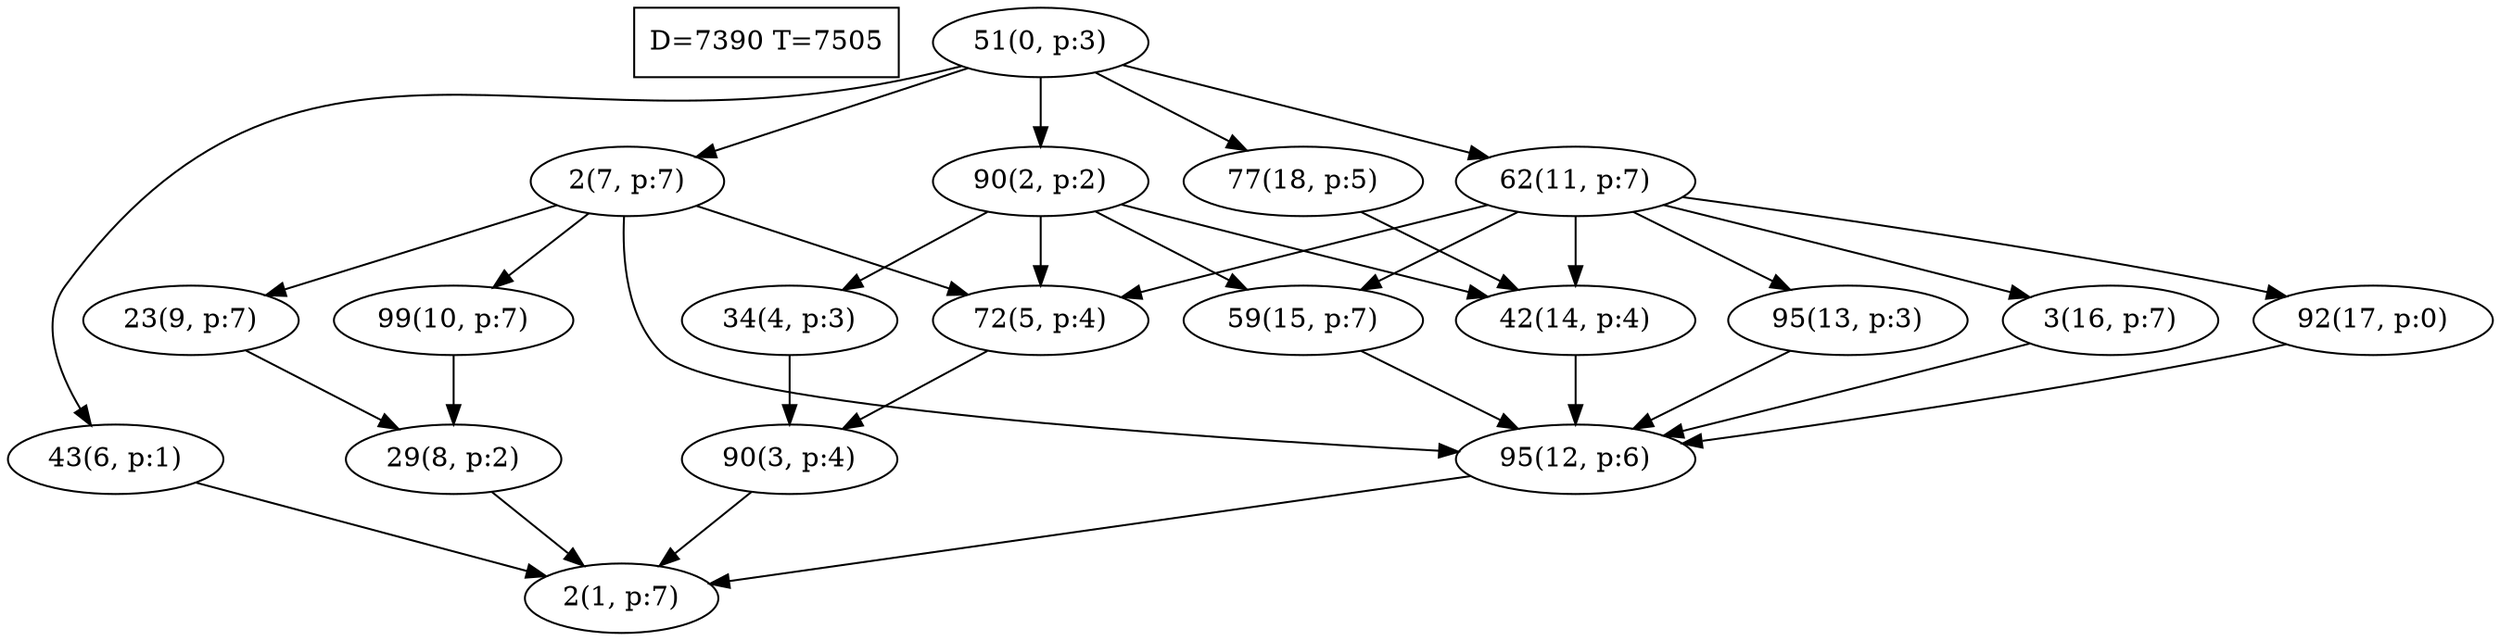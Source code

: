 digraph Task {
i [shape=box, label="D=7390 T=7505"]; 
0 [label="51(0, p:3)"];
1 [label="2(1, p:7)"];
2 [label="90(2, p:2)"];
3 [label="90(3, p:4)"];
4 [label="34(4, p:3)"];
5 [label="72(5, p:4)"];
6 [label="43(6, p:1)"];
7 [label="2(7, p:7)"];
8 [label="29(8, p:2)"];
9 [label="23(9, p:7)"];
10 [label="99(10, p:7)"];
11 [label="62(11, p:7)"];
12 [label="95(12, p:6)"];
13 [label="95(13, p:3)"];
14 [label="42(14, p:4)"];
15 [label="59(15, p:7)"];
16 [label="3(16, p:7)"];
17 [label="92(17, p:0)"];
18 [label="77(18, p:5)"];
0 -> 2;
0 -> 6;
0 -> 7;
0 -> 11;
0 -> 18;
2 -> 4;
2 -> 5;
2 -> 14;
2 -> 15;
3 -> 1;
4 -> 3;
5 -> 3;
6 -> 1;
7 -> 9;
7 -> 10;
7 -> 5;
7 -> 12;
8 -> 1;
9 -> 8;
10 -> 8;
11 -> 13;
11 -> 14;
11 -> 15;
11 -> 16;
11 -> 17;
11 -> 5;
12 -> 1;
13 -> 12;
14 -> 12;
15 -> 12;
16 -> 12;
17 -> 12;
18 -> 14;
}